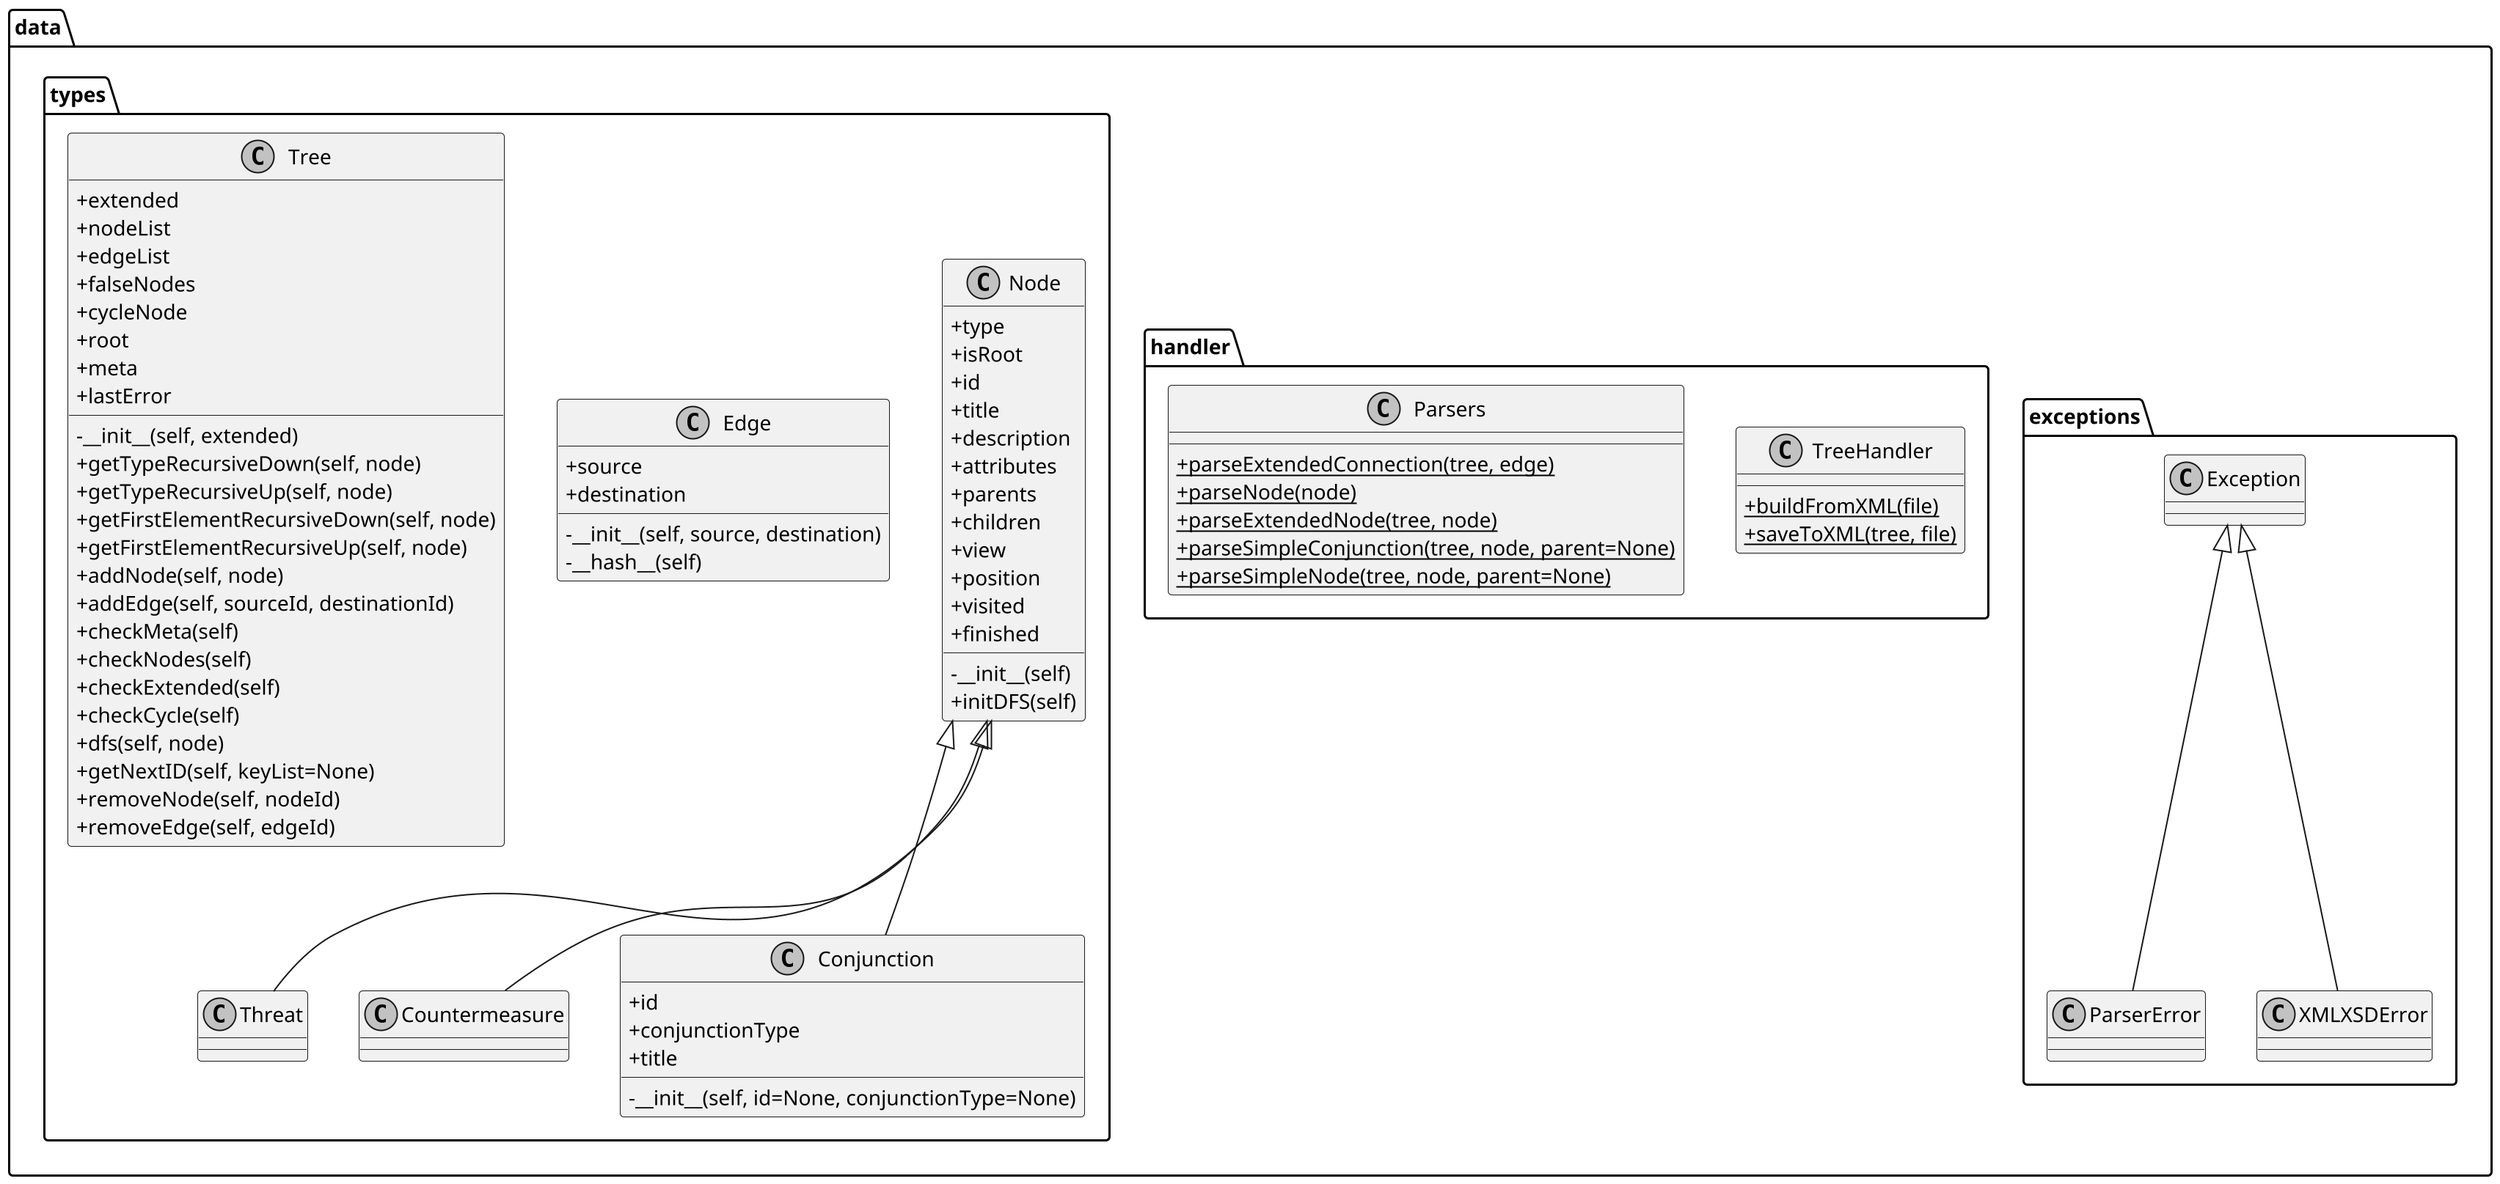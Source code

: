 @startuml
skinparam monochrome true
skinparam classAttributeIconSize 0
scale 2

namespace data {
  namespace exceptions {
    Exception <|-- ParserError
    class ParserError {
    }

    Exception <|-- XMLXSDError
    class XMLXSDError {
    }

  }
  namespace handler {
    class TreeHandler {
      +buildFromXML(file){static}
      +saveToXML(tree, file){static}
    }

    class Parsers {
      +parseExtendedConnection(tree, edge){static}
      +parseNode(node){static}
      +parseExtendedNode(tree, node){static}
      +parseSimpleConjunction(tree, node, parent=None){static}
      +parseSimpleNode(tree, node, parent=None){static}
    }

  }
  namespace types {
    class Node {
      +type
      +isRoot
      +id
      +title
      +description
      +attributes
      +parents
      +children
      +view
      +position
      +visited
      +finished
      -__init__(self)
      +initDFS(self)
    }

    Node <|-- Threat
    class Threat {
    }

    Node <|-- Countermeasure
    class Countermeasure {
    }

    Node <|-- Conjunction
    class Conjunction {
      +id
      +conjunctionType
      +title
      -__init__(self, id=None, conjunctionType=None)
    }

    class Edge {
      +source
      +destination
      -__init__(self, source, destination)
      -__hash__(self)
    }

    class Tree {
      +extended
      +nodeList
      +edgeList
      +falseNodes
      +cycleNode
      +root
      +meta
      +lastError
      -__init__(self, extended)
      +getTypeRecursiveDown(self, node)
      +getTypeRecursiveUp(self, node)
      +getFirstElementRecursiveDown(self, node)
      +getFirstElementRecursiveUp(self, node)
      +addNode(self, node)
      +addEdge(self, sourceId, destinationId)
      +checkMeta(self)
      +checkNodes(self)
      +checkExtended(self)
      +checkCycle(self)
      +dfs(self, node)
      +getNextID(self, keyList=None)
      +removeNode(self, nodeId)
      +removeEdge(self, edgeId)
    }

  }
}

@enduml
